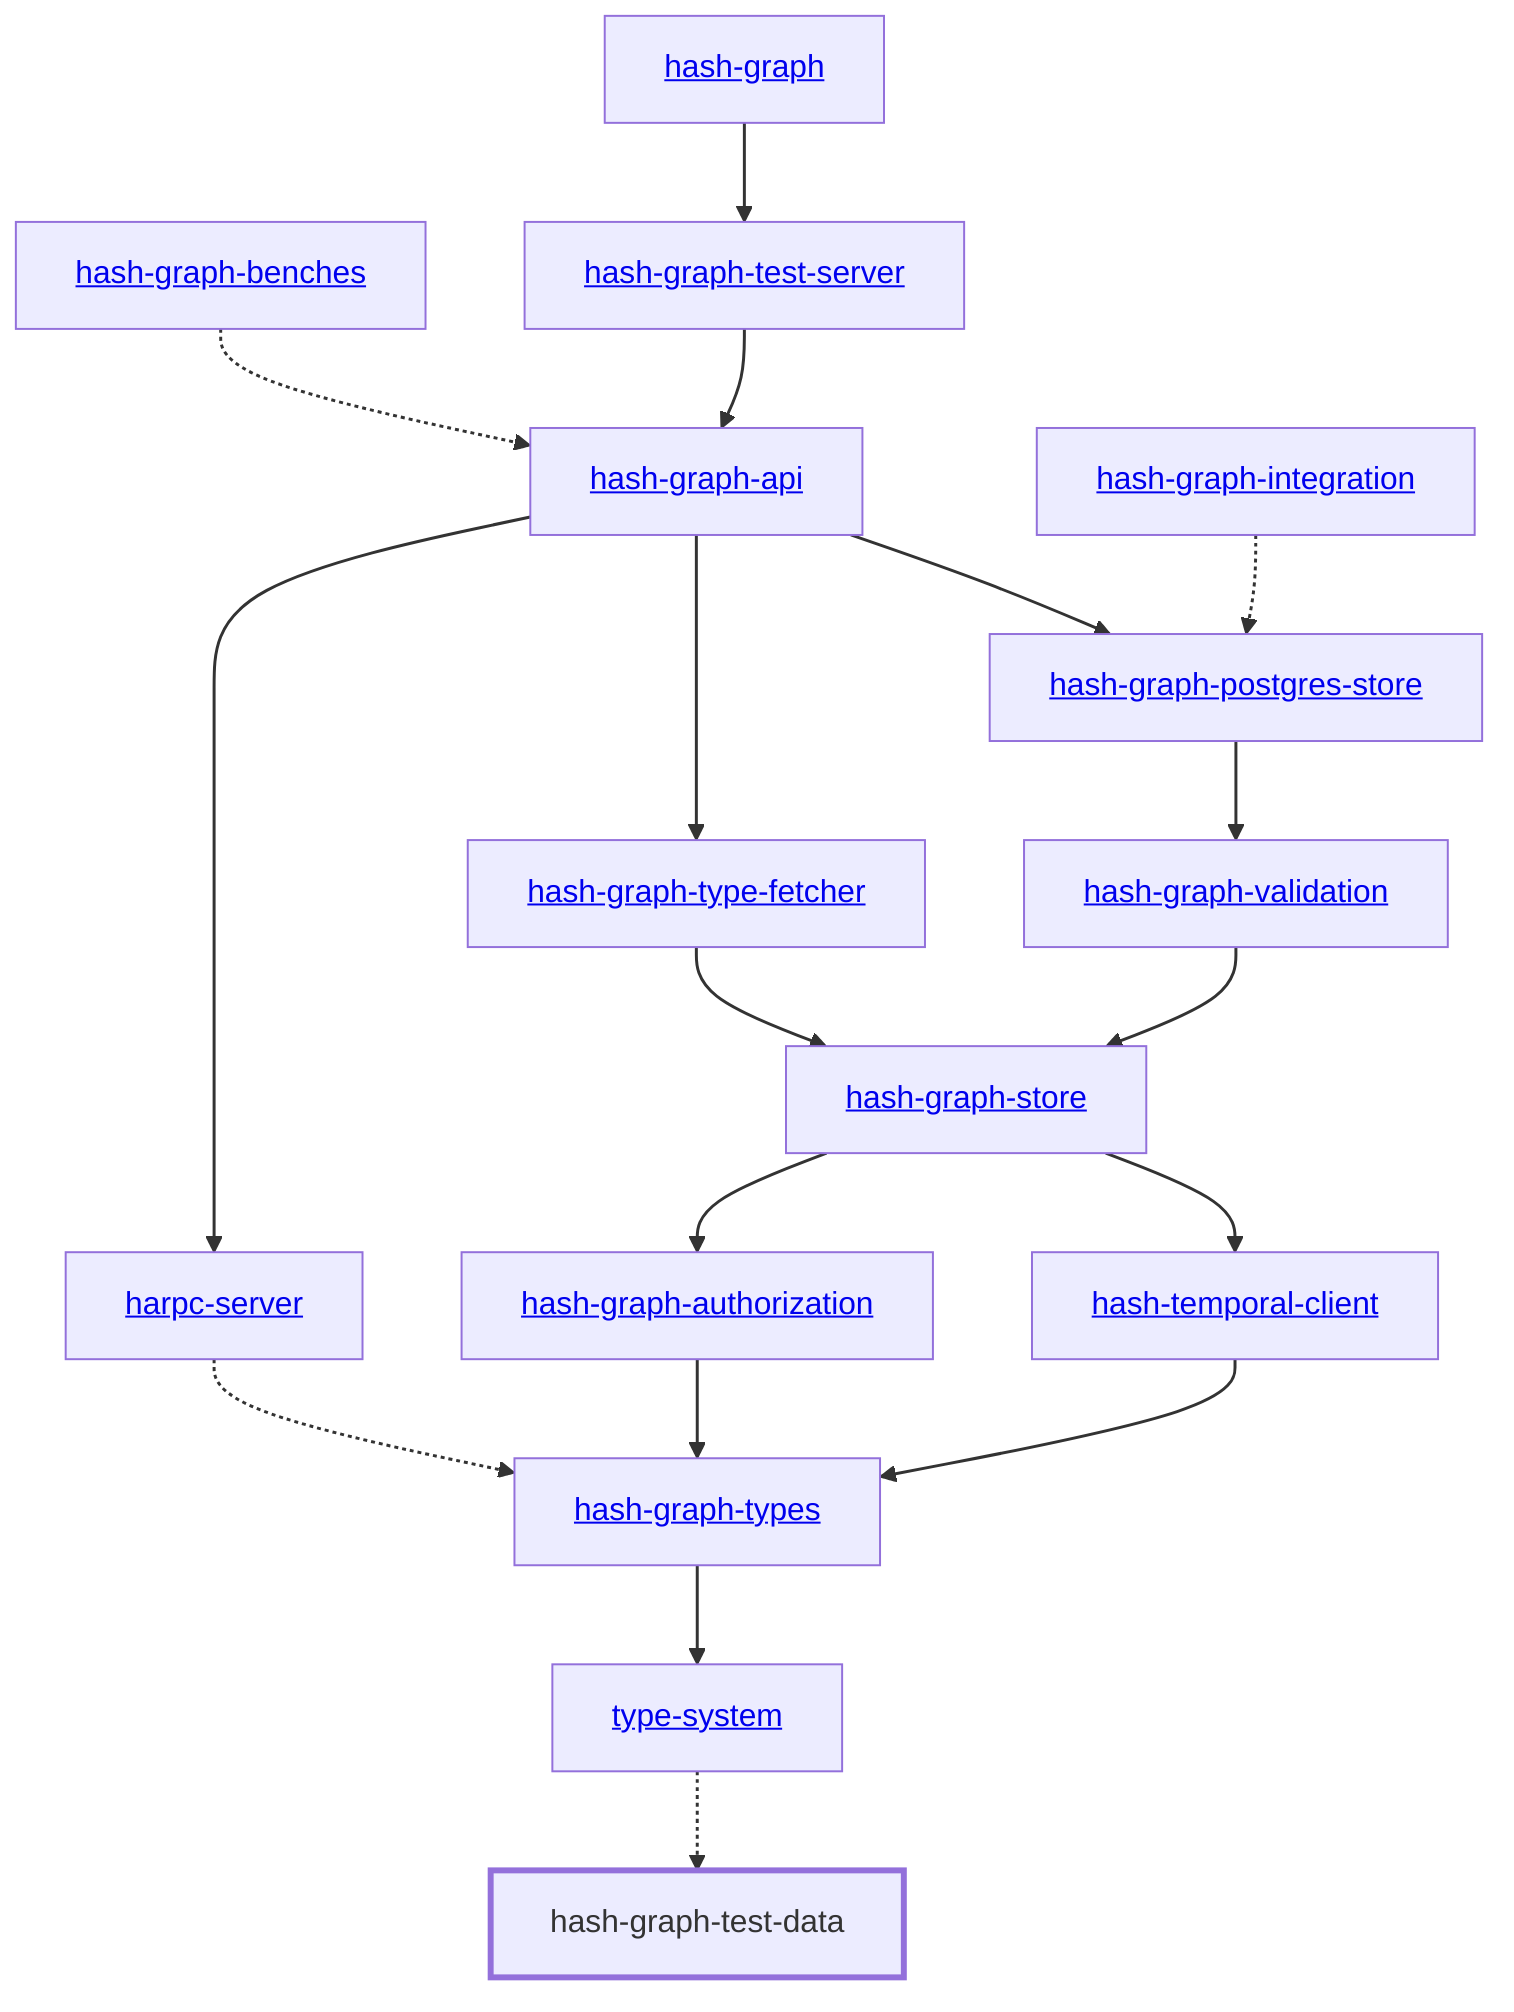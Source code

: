 graph TD
    %% Configure the diagram
    linkStyle default stroke-width:1.5px
    classDef default stroke-width:1px
    classDef root stroke-width:3px
    classDef dev stroke-width:1px
    classDef build stroke-width:1px
    %% Legend
    %% --> : Normal dependency
    %% -.-> : Dev dependency
    %% ---> : Build dependency
    0[hash-graph-test-data]
    class 0 root
    1[<a href="../hash_graph_benches/index.html">hash-graph-benches</a>]
    2[<a href="../hash_graph_integration/index.html">hash-graph-integration</a>]
    3[<a href="../hash_graph_types/index.html">hash-graph-types</a>]
    4[<a href="../hash_graph_validation/index.html">hash-graph-validation</a>]
    5[<a href="../type_system/index.html">type-system</a>]
    6[<a href="../harpc_server/index.html">harpc-server</a>]
    7[<a href="../hash_graph/index.html">hash-graph</a>]
    8[<a href="../hash_graph_api/index.html">hash-graph-api</a>]
    9[<a href="../hash_graph_authorization/index.html">hash-graph-authorization</a>]
    10[<a href="../hash_graph_postgres_store/index.html">hash-graph-postgres-store</a>]
    11[<a href="../hash_graph_store/index.html">hash-graph-store</a>]
    12[<a href="../hash_graph_test_server/index.html">hash-graph-test-server</a>]
    class 12 dev
    13[<a href="../hash_graph_type_fetcher/index.html">hash-graph-type-fetcher</a>]
    14[<a href="../hash_temporal_client/index.html">hash-temporal-client</a>]
    5 -.-> 0
    6 -.-> 3
    9 --> 3
    14 --> 3
    10 --> 4
    3 --> 5
    8 --> 6
    1 -.-> 8
    12 --> 8
    11 --> 9
    8 --> 10
    2 -.-> 10
    13 --> 11
    4 --> 11
    7 --> 12
    8 --> 13
    11 --> 14